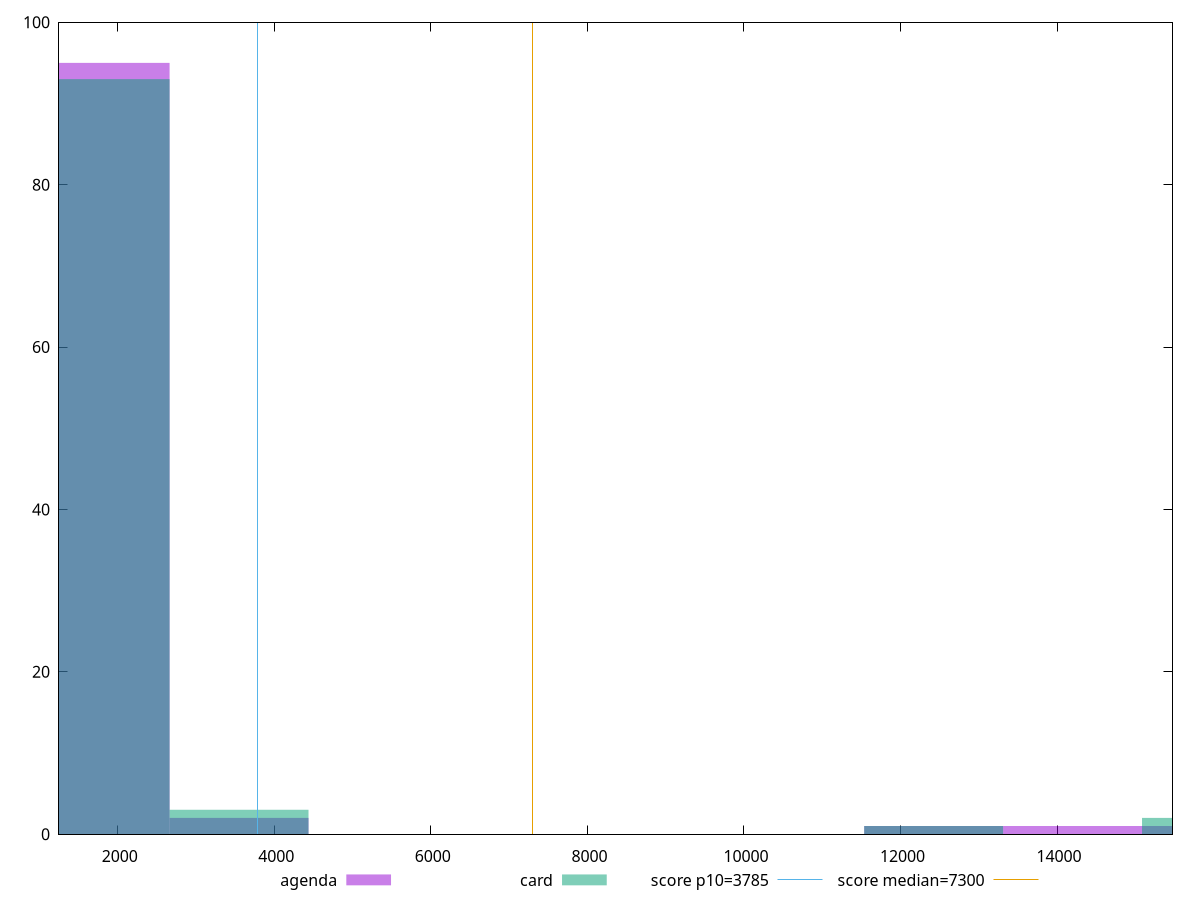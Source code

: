 reset

$agenda <<EOF
12423.634158158711 1
14198.43903789567 1
15973.24391763263 1
1774.8048797369588 95
3549.6097594739176 2
EOF

$card <<EOF
12423.634158158711 1
15973.24391763263 2
1774.8048797369588 93
3549.6097594739176 3
EOF

set key outside below
set boxwidth 1774.8048797369588
set xrange [1249.346:15475.104499999998]
set yrange [0:100]
set trange [0:100]
set style fill transparent solid 0.5 noborder

set parametric
set terminal svg size 640, 500 enhanced background rgb 'white'
set output "report/report_00029_2021-02-24T13-36-40.390Z/interactive/comparison/histogram/1_vs_2.svg"

plot $agenda title "agenda" with boxes, \
     $card title "card" with boxes, \
     3785,t title "score p10=3785", \
     7300,t title "score median=7300"

reset
